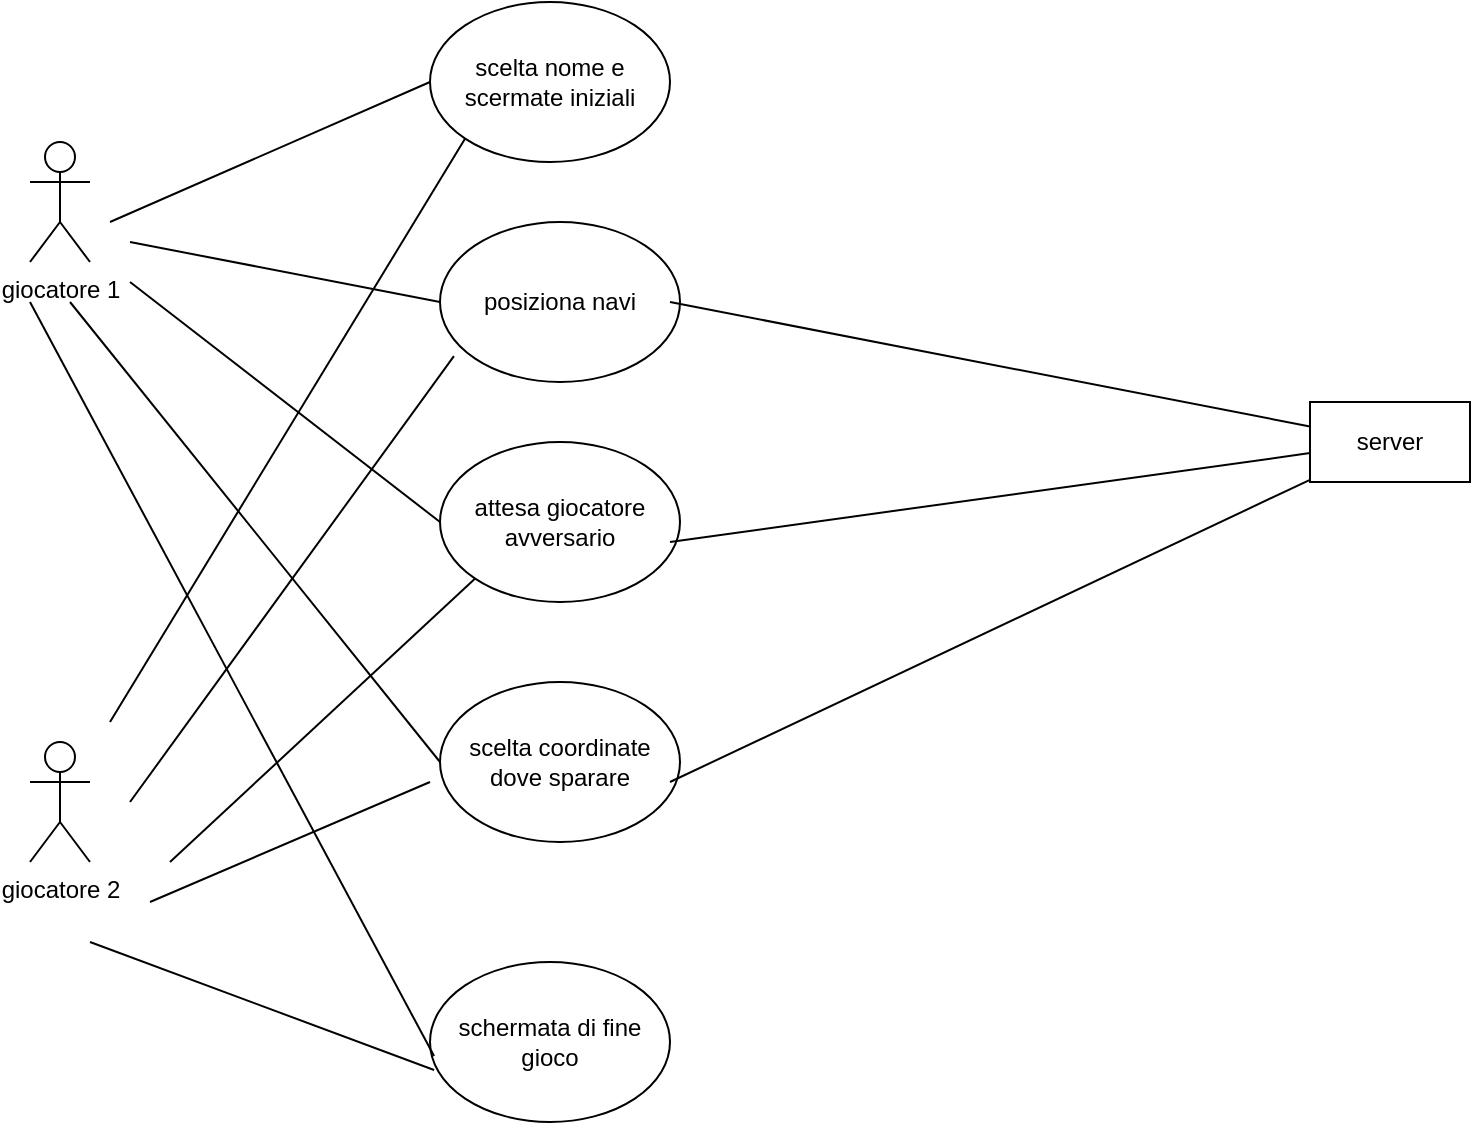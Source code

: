 <mxfile version="22.1.4" type="google">
  <diagram id="R2lEEEUBdFMjLlhIrx00" name="Page-1">
    <mxGraphModel grid="1" page="1" gridSize="10" guides="1" tooltips="1" connect="1" arrows="1" fold="1" pageScale="1" pageWidth="850" pageHeight="1100" math="0" shadow="0" extFonts="Permanent Marker^https://fonts.googleapis.com/css?family=Permanent+Marker">
      <root>
        <mxCell id="0" />
        <mxCell id="1" parent="0" />
        <mxCell id="Cc97kHOcbt4AoApOr5a6-3" value="giocatore 2" style="shape=umlActor;verticalLabelPosition=bottom;verticalAlign=top;html=1;outlineConnect=0;" vertex="1" parent="1">
          <mxGeometry x="100" y="410" width="30" height="60" as="geometry" />
        </mxCell>
        <mxCell id="Cc97kHOcbt4AoApOr5a6-6" value="posiziona navi" style="ellipse;whiteSpace=wrap;html=1;" vertex="1" parent="1">
          <mxGeometry x="305" y="150" width="120" height="80" as="geometry" />
        </mxCell>
        <mxCell id="Cc97kHOcbt4AoApOr5a6-8" value="server" style="rounded=0;whiteSpace=wrap;html=1;" vertex="1" parent="1">
          <mxGeometry x="740" y="240" width="80" height="40" as="geometry" />
        </mxCell>
        <mxCell id="Cc97kHOcbt4AoApOr5a6-12" value="scelta coordinate dove sparare" style="ellipse;whiteSpace=wrap;html=1;" vertex="1" parent="1">
          <mxGeometry x="305" y="380" width="120" height="80" as="geometry" />
        </mxCell>
        <mxCell id="Cc97kHOcbt4AoApOr5a6-16" value="scelta nome e scermate iniziali" style="ellipse;whiteSpace=wrap;html=1;" vertex="1" parent="1">
          <mxGeometry x="300" y="40" width="120" height="80" as="geometry" />
        </mxCell>
        <mxCell id="Cc97kHOcbt4AoApOr5a6-17" value="schermata di fine gioco" style="ellipse;whiteSpace=wrap;html=1;" vertex="1" parent="1">
          <mxGeometry x="300" y="520" width="120" height="80" as="geometry" />
        </mxCell>
        <mxCell id="Cc97kHOcbt4AoApOr5a6-18" value="attesa giocatore avversario" style="ellipse;whiteSpace=wrap;html=1;" vertex="1" parent="1">
          <mxGeometry x="305" y="260" width="120" height="80" as="geometry" />
        </mxCell>
        <mxCell id="Cc97kHOcbt4AoApOr5a6-25" value="" style="endArrow=none;html=1;rounded=0;entryX=0;entryY=0.5;entryDx=0;entryDy=0;" edge="1" parent="1" target="Cc97kHOcbt4AoApOr5a6-16">
          <mxGeometry width="50" height="50" relative="1" as="geometry">
            <mxPoint x="140" y="150" as="sourcePoint" />
            <mxPoint x="190" y="100" as="targetPoint" />
          </mxGeometry>
        </mxCell>
        <mxCell id="Cc97kHOcbt4AoApOr5a6-26" value="" style="endArrow=none;html=1;rounded=0;entryX=0;entryY=0.5;entryDx=0;entryDy=0;" edge="1" parent="1" target="Cc97kHOcbt4AoApOr5a6-6">
          <mxGeometry width="50" height="50" relative="1" as="geometry">
            <mxPoint x="150" y="160" as="sourcePoint" />
            <mxPoint x="200" y="110" as="targetPoint" />
          </mxGeometry>
        </mxCell>
        <mxCell id="Cc97kHOcbt4AoApOr5a6-27" value="" style="endArrow=none;html=1;rounded=0;entryX=0;entryY=0.5;entryDx=0;entryDy=0;" edge="1" parent="1" target="Cc97kHOcbt4AoApOr5a6-18">
          <mxGeometry width="50" height="50" relative="1" as="geometry">
            <mxPoint x="150" y="180" as="sourcePoint" />
            <mxPoint x="200" y="130" as="targetPoint" />
          </mxGeometry>
        </mxCell>
        <mxCell id="Cc97kHOcbt4AoApOr5a6-28" value="" style="endArrow=none;html=1;rounded=0;entryX=0;entryY=0.5;entryDx=0;entryDy=0;" edge="1" parent="1" target="Cc97kHOcbt4AoApOr5a6-12">
          <mxGeometry width="50" height="50" relative="1" as="geometry">
            <mxPoint x="120" y="190" as="sourcePoint" />
            <mxPoint x="170" y="140" as="targetPoint" />
          </mxGeometry>
        </mxCell>
        <mxCell id="Cc97kHOcbt4AoApOr5a6-29" value="" style="endArrow=none;html=1;rounded=0;entryX=0.017;entryY=0.588;entryDx=0;entryDy=0;entryPerimeter=0;" edge="1" parent="1" target="Cc97kHOcbt4AoApOr5a6-17">
          <mxGeometry width="50" height="50" relative="1" as="geometry">
            <mxPoint x="100" y="190" as="sourcePoint" />
            <mxPoint x="620" y="430" as="targetPoint" />
          </mxGeometry>
        </mxCell>
        <mxCell id="Cc97kHOcbt4AoApOr5a6-30" value="giocatore 1" style="shape=umlActor;verticalLabelPosition=bottom;verticalAlign=top;html=1;outlineConnect=0;" vertex="1" parent="1">
          <mxGeometry x="100" y="110" width="30" height="60" as="geometry" />
        </mxCell>
        <mxCell id="Cc97kHOcbt4AoApOr5a6-32" value="" style="endArrow=none;html=1;rounded=0;entryX=0;entryY=1;entryDx=0;entryDy=0;" edge="1" parent="1" target="Cc97kHOcbt4AoApOr5a6-16">
          <mxGeometry width="50" height="50" relative="1" as="geometry">
            <mxPoint x="140" y="400" as="sourcePoint" />
            <mxPoint x="190" y="350" as="targetPoint" />
          </mxGeometry>
        </mxCell>
        <mxCell id="Cc97kHOcbt4AoApOr5a6-33" value="" style="endArrow=none;html=1;rounded=0;entryX=0.058;entryY=0.838;entryDx=0;entryDy=0;entryPerimeter=0;" edge="1" parent="1" target="Cc97kHOcbt4AoApOr5a6-6">
          <mxGeometry width="50" height="50" relative="1" as="geometry">
            <mxPoint x="150" y="440" as="sourcePoint" />
            <mxPoint x="200" y="390" as="targetPoint" />
          </mxGeometry>
        </mxCell>
        <mxCell id="Cc97kHOcbt4AoApOr5a6-34" value="" style="endArrow=none;html=1;rounded=0;entryX=0;entryY=1;entryDx=0;entryDy=0;" edge="1" parent="1" target="Cc97kHOcbt4AoApOr5a6-18">
          <mxGeometry width="50" height="50" relative="1" as="geometry">
            <mxPoint x="170" y="470" as="sourcePoint" />
            <mxPoint x="220" y="420" as="targetPoint" />
          </mxGeometry>
        </mxCell>
        <mxCell id="Cc97kHOcbt4AoApOr5a6-35" value="" style="endArrow=none;html=1;rounded=0;" edge="1" parent="1">
          <mxGeometry width="50" height="50" relative="1" as="geometry">
            <mxPoint x="160" y="490" as="sourcePoint" />
            <mxPoint x="300" y="430" as="targetPoint" />
          </mxGeometry>
        </mxCell>
        <mxCell id="Cc97kHOcbt4AoApOr5a6-36" value="" style="endArrow=none;html=1;rounded=0;entryX=0.017;entryY=0.675;entryDx=0;entryDy=0;entryPerimeter=0;" edge="1" parent="1" target="Cc97kHOcbt4AoApOr5a6-17">
          <mxGeometry width="50" height="50" relative="1" as="geometry">
            <mxPoint x="130" y="510" as="sourcePoint" />
            <mxPoint x="180" y="460" as="targetPoint" />
          </mxGeometry>
        </mxCell>
        <mxCell id="Cc97kHOcbt4AoApOr5a6-37" value="" style="endArrow=none;html=1;rounded=0;" edge="1" parent="1" target="Cc97kHOcbt4AoApOr5a6-8">
          <mxGeometry width="50" height="50" relative="1" as="geometry">
            <mxPoint x="420" y="190" as="sourcePoint" />
            <mxPoint x="470" y="140" as="targetPoint" />
          </mxGeometry>
        </mxCell>
        <mxCell id="Cc97kHOcbt4AoApOr5a6-38" value="" style="endArrow=none;html=1;rounded=0;" edge="1" parent="1" target="Cc97kHOcbt4AoApOr5a6-8">
          <mxGeometry width="50" height="50" relative="1" as="geometry">
            <mxPoint x="420" y="310" as="sourcePoint" />
            <mxPoint x="470" y="260" as="targetPoint" />
          </mxGeometry>
        </mxCell>
        <mxCell id="Cc97kHOcbt4AoApOr5a6-39" value="" style="endArrow=none;html=1;rounded=0;" edge="1" parent="1" target="Cc97kHOcbt4AoApOr5a6-8">
          <mxGeometry width="50" height="50" relative="1" as="geometry">
            <mxPoint x="420" y="430" as="sourcePoint" />
            <mxPoint x="470" y="380" as="targetPoint" />
          </mxGeometry>
        </mxCell>
      </root>
    </mxGraphModel>
  </diagram>
</mxfile>

